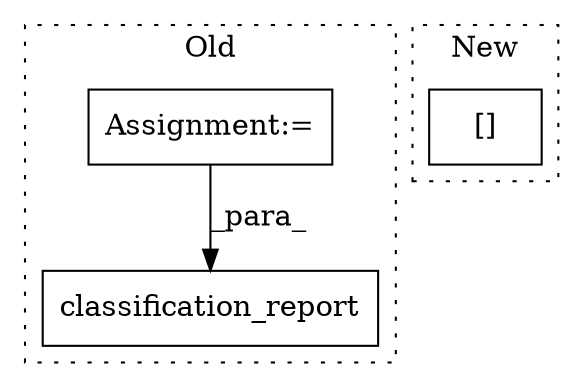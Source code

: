 digraph G {
subgraph cluster0 {
1 [label="classification_report" a="32" s="1833,1878" l="22,1" shape="box"];
3 [label="Assignment:=" a="7" s="1644" l="1" shape="box"];
label = "Old";
style="dotted";
}
subgraph cluster1 {
2 [label="[]" a="2" s="1172,1202" l="12,1" shape="box"];
label = "New";
style="dotted";
}
3 -> 1 [label="_para_"];
}